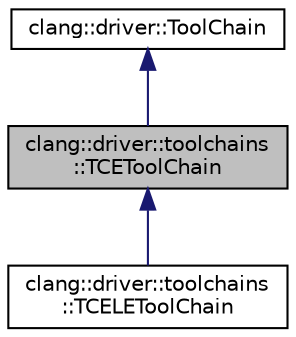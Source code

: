 digraph "clang::driver::toolchains::TCEToolChain"
{
 // LATEX_PDF_SIZE
  bgcolor="transparent";
  edge [fontname="Helvetica",fontsize="10",labelfontname="Helvetica",labelfontsize="10"];
  node [fontname="Helvetica",fontsize="10",shape=record];
  Node1 [label="clang::driver::toolchains\l::TCEToolChain",height=0.2,width=0.4,color="black", fillcolor="grey75", style="filled", fontcolor="black",tooltip="TCEToolChain - A tool chain using the llvm bitcode tools to perform all subcommands."];
  Node2 -> Node1 [dir="back",color="midnightblue",fontsize="10",style="solid",fontname="Helvetica"];
  Node2 [label="clang::driver::ToolChain",height=0.2,width=0.4,color="black",URL="$classclang_1_1driver_1_1ToolChain.html",tooltip="ToolChain - Access to tools for a single platform."];
  Node1 -> Node3 [dir="back",color="midnightblue",fontsize="10",style="solid",fontname="Helvetica"];
  Node3 [label="clang::driver::toolchains\l::TCELEToolChain",height=0.2,width=0.4,color="black",URL="$classclang_1_1driver_1_1toolchains_1_1TCELEToolChain.html",tooltip="Toolchain for little endian TCE cores."];
}
